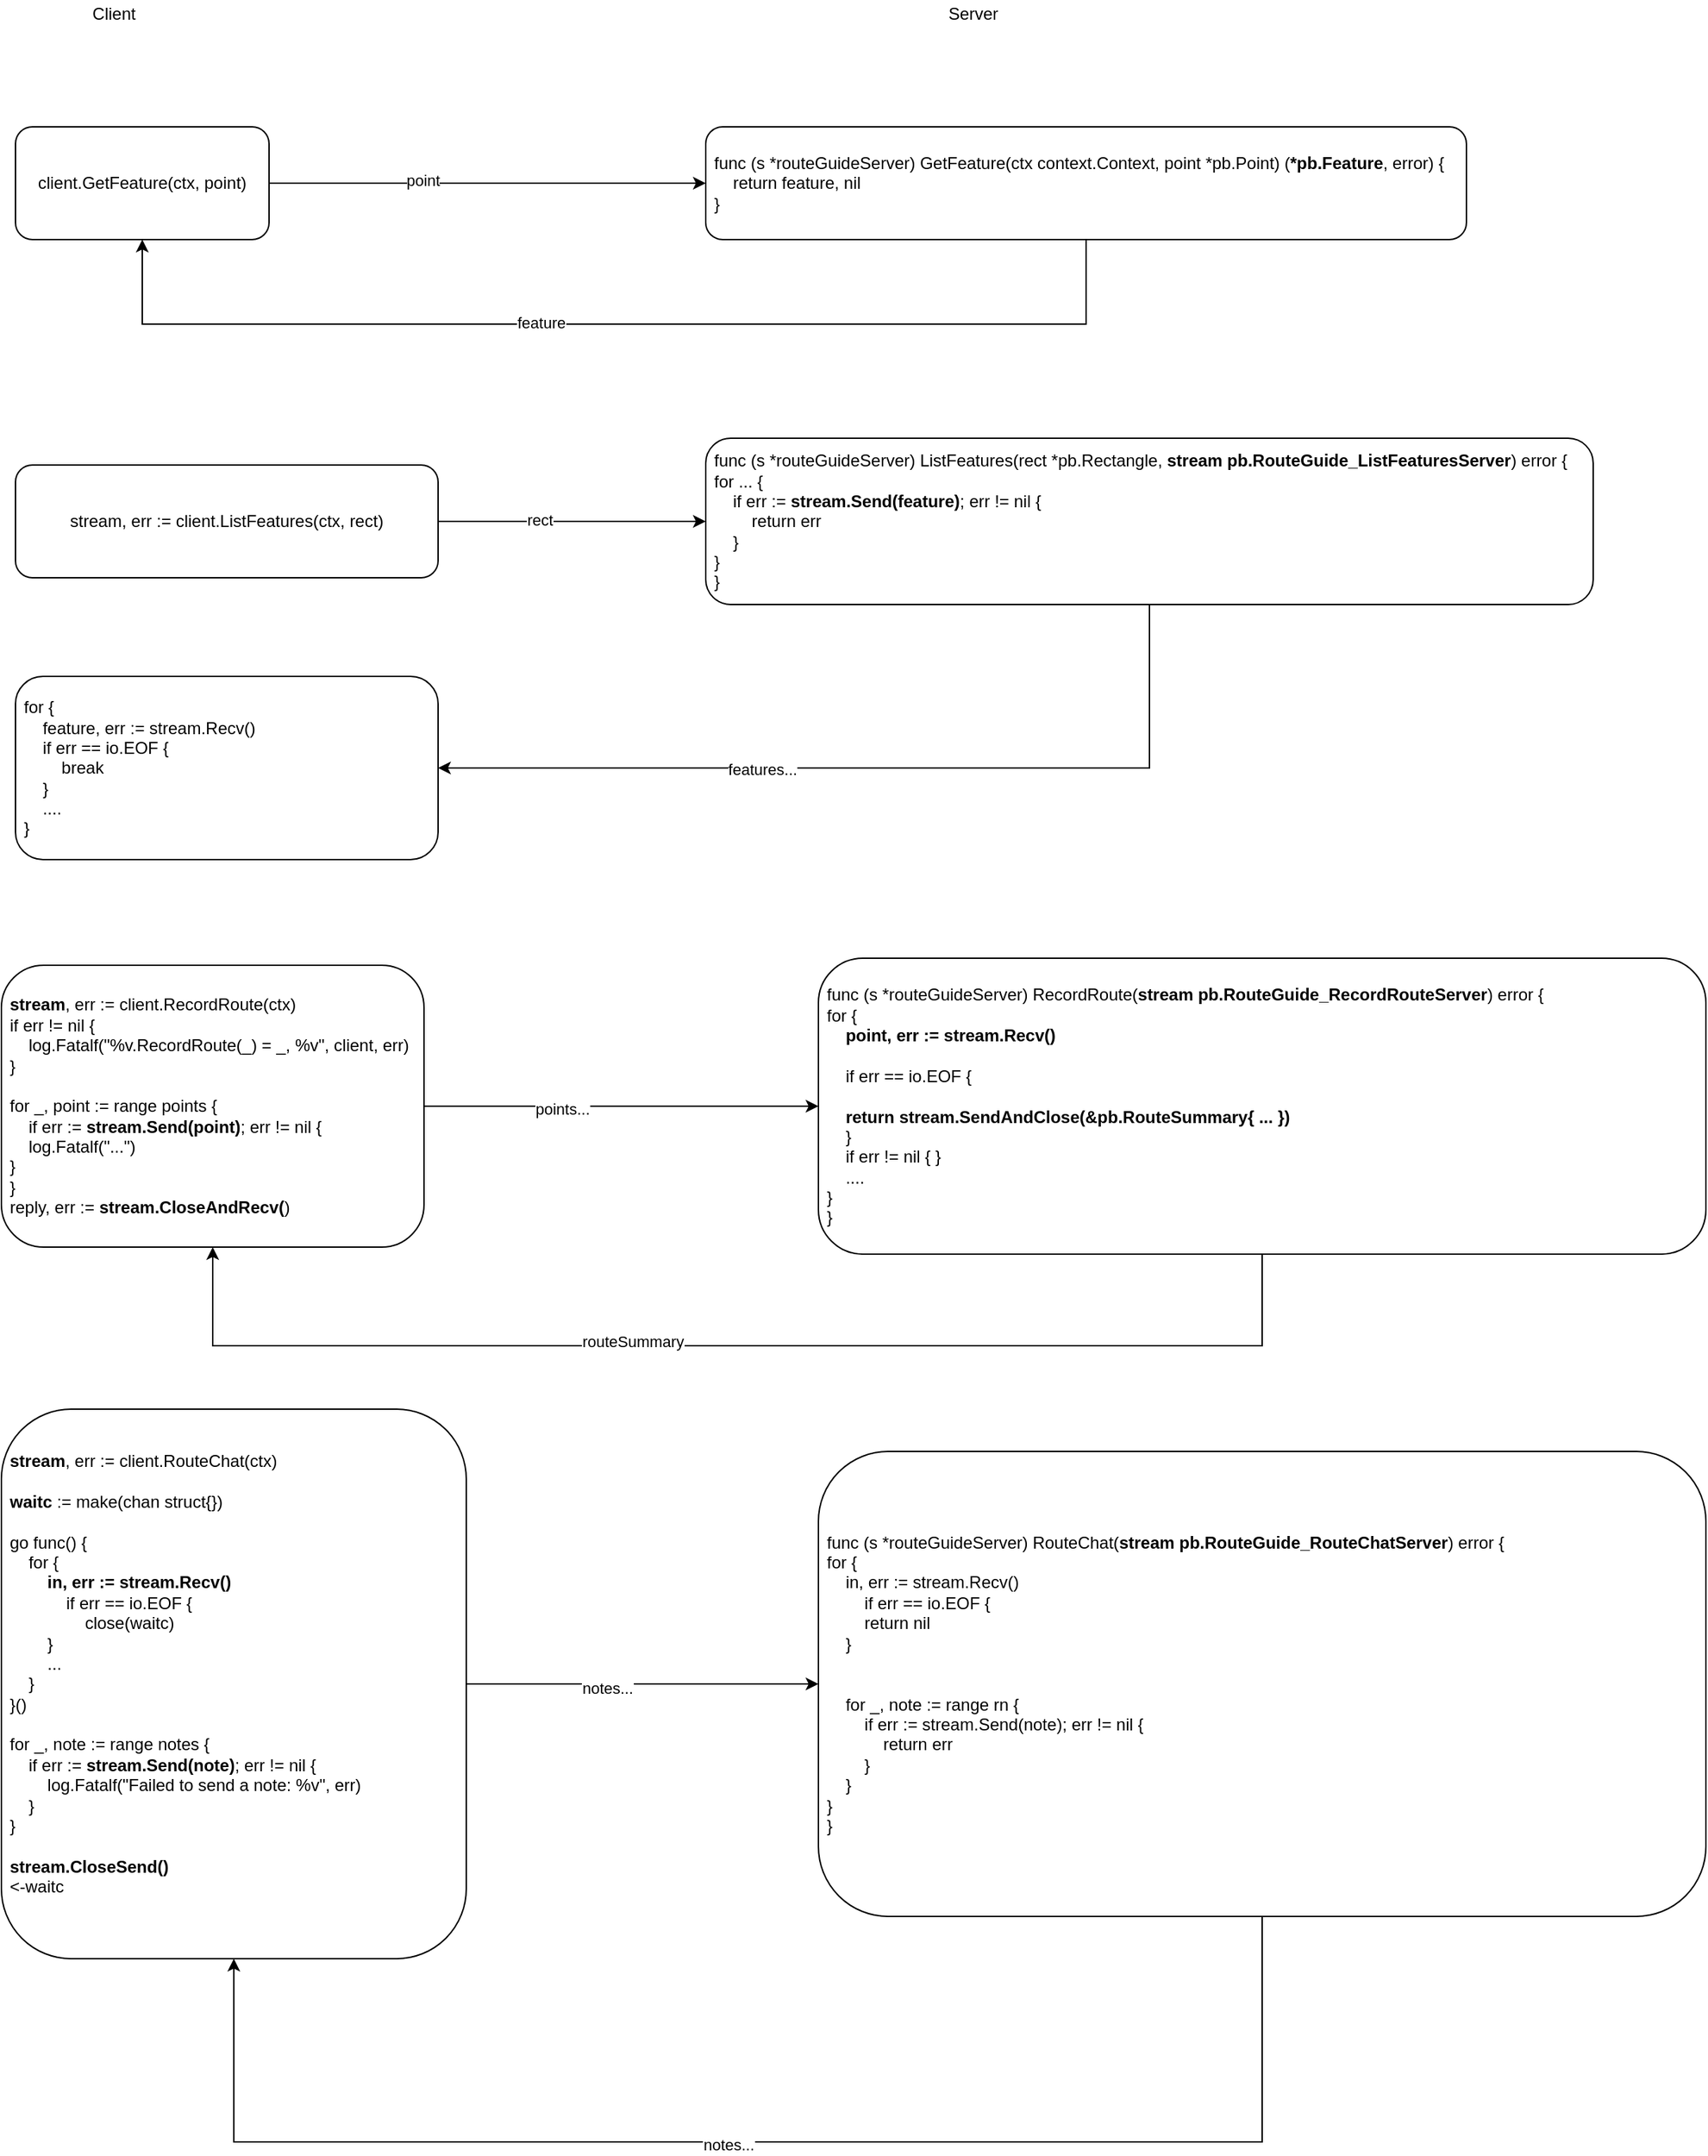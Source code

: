 <mxfile version="13.8.8" type="github"><diagram id="wRmP43SsWI7AOMotyjcP" name="Page-1"><mxGraphModel dx="1298" dy="808" grid="1" gridSize="10" guides="1" tooltips="1" connect="1" arrows="1" fold="1" page="1" pageScale="1" pageWidth="850" pageHeight="1100" math="0" shadow="0"><root><mxCell id="0"/><mxCell id="1" parent="0"/><mxCell id="JCsAxLKhCaBH9yNPR-UD-5" style="edgeStyle=orthogonalEdgeStyle;rounded=0;orthogonalLoop=1;jettySize=auto;html=1;entryX=0;entryY=0.5;entryDx=0;entryDy=0;" edge="1" parent="1" source="JCsAxLKhCaBH9yNPR-UD-1" target="JCsAxLKhCaBH9yNPR-UD-4"><mxGeometry relative="1" as="geometry"/></mxCell><mxCell id="JCsAxLKhCaBH9yNPR-UD-8" value="point" style="edgeLabel;html=1;align=center;verticalAlign=middle;resizable=0;points=[];" vertex="1" connectable="0" parent="JCsAxLKhCaBH9yNPR-UD-5"><mxGeometry x="-0.297" y="2" relative="1" as="geometry"><mxPoint as="offset"/></mxGeometry></mxCell><mxCell id="JCsAxLKhCaBH9yNPR-UD-1" value="client.GetFeature(ctx, point)" style="rounded=1;whiteSpace=wrap;html=1;" vertex="1" parent="1"><mxGeometry x="30" y="130" width="180" height="80" as="geometry"/></mxCell><mxCell id="JCsAxLKhCaBH9yNPR-UD-2" value="Client" style="text;html=1;strokeColor=none;fillColor=none;align=center;verticalAlign=middle;whiteSpace=wrap;rounded=0;" vertex="1" parent="1"><mxGeometry x="80" y="40" width="40" height="20" as="geometry"/></mxCell><mxCell id="JCsAxLKhCaBH9yNPR-UD-3" value="Server" style="text;html=1;strokeColor=none;fillColor=none;align=center;verticalAlign=middle;whiteSpace=wrap;rounded=0;" vertex="1" parent="1"><mxGeometry x="690" y="40" width="40" height="20" as="geometry"/></mxCell><mxCell id="JCsAxLKhCaBH9yNPR-UD-6" style="edgeStyle=orthogonalEdgeStyle;rounded=0;orthogonalLoop=1;jettySize=auto;html=1;entryX=0.5;entryY=1;entryDx=0;entryDy=0;exitX=0.5;exitY=1;exitDx=0;exitDy=0;" edge="1" parent="1" source="JCsAxLKhCaBH9yNPR-UD-4" target="JCsAxLKhCaBH9yNPR-UD-1"><mxGeometry relative="1" as="geometry"><Array as="points"><mxPoint x="790" y="270"/><mxPoint x="120" y="270"/></Array></mxGeometry></mxCell><mxCell id="JCsAxLKhCaBH9yNPR-UD-7" value="feature" style="edgeLabel;html=1;align=center;verticalAlign=middle;resizable=0;points=[];" vertex="1" connectable="0" parent="JCsAxLKhCaBH9yNPR-UD-6"><mxGeometry x="0.132" y="-1" relative="1" as="geometry"><mxPoint as="offset"/></mxGeometry></mxCell><mxCell id="JCsAxLKhCaBH9yNPR-UD-4" value="&lt;div&gt;func (s *routeGuideServer) GetFeature(ctx context.Context, point *pb.Point) (&lt;b&gt;*pb.Feature&lt;/b&gt;, error) {&lt;/div&gt;&lt;div&gt;&amp;nbsp; &amp;nbsp; return feature, nil&lt;/div&gt;&lt;div&gt;}&lt;/div&gt;" style="rounded=1;whiteSpace=wrap;html=1;align=left;spacingLeft=4;" vertex="1" parent="1"><mxGeometry x="520" y="130" width="540" height="80" as="geometry"/></mxCell><mxCell id="JCsAxLKhCaBH9yNPR-UD-12" style="edgeStyle=orthogonalEdgeStyle;rounded=0;orthogonalLoop=1;jettySize=auto;html=1;entryX=0;entryY=0.5;entryDx=0;entryDy=0;" edge="1" parent="1" source="JCsAxLKhCaBH9yNPR-UD-9" target="JCsAxLKhCaBH9yNPR-UD-11"><mxGeometry relative="1" as="geometry"/></mxCell><mxCell id="JCsAxLKhCaBH9yNPR-UD-13" value="rect" style="edgeLabel;html=1;align=center;verticalAlign=middle;resizable=0;points=[];" vertex="1" connectable="0" parent="JCsAxLKhCaBH9yNPR-UD-12"><mxGeometry x="-0.242" y="1" relative="1" as="geometry"><mxPoint as="offset"/></mxGeometry></mxCell><mxCell id="JCsAxLKhCaBH9yNPR-UD-9" value="&lt;span&gt;&#9;&lt;/span&gt;stream, err := client.ListFeatures(ctx, rect)" style="rounded=1;whiteSpace=wrap;html=1;" vertex="1" parent="1"><mxGeometry x="30" y="370" width="300" height="80" as="geometry"/></mxCell><mxCell id="JCsAxLKhCaBH9yNPR-UD-10" value="&lt;div&gt;for {&lt;/div&gt;&lt;div&gt;&amp;nbsp; &amp;nbsp;&amp;nbsp;&lt;span&gt;feature, err := stream.Recv()&lt;/span&gt;&lt;/div&gt;&lt;div&gt;&lt;span&gt;&lt;/span&gt;&amp;nbsp; &amp;nbsp; if err == io.EOF {&lt;/div&gt;&lt;div&gt;&lt;span&gt;&lt;/span&gt;&amp;nbsp; &amp;nbsp; &amp;nbsp; &amp;nbsp; break&lt;/div&gt;&lt;div&gt;&lt;span&gt;&lt;/span&gt;&amp;nbsp; &amp;nbsp; }&lt;/div&gt;&lt;div&gt;&amp;nbsp; &amp;nbsp; ....&lt;/div&gt;&lt;div&gt;}&lt;/div&gt;" style="rounded=1;whiteSpace=wrap;html=1;align=left;spacingLeft=4;" vertex="1" parent="1"><mxGeometry x="30" y="520" width="300" height="130" as="geometry"/></mxCell><mxCell id="JCsAxLKhCaBH9yNPR-UD-14" style="edgeStyle=orthogonalEdgeStyle;rounded=0;orthogonalLoop=1;jettySize=auto;html=1;entryX=1;entryY=0.5;entryDx=0;entryDy=0;exitX=0.5;exitY=1;exitDx=0;exitDy=0;" edge="1" parent="1" source="JCsAxLKhCaBH9yNPR-UD-11" target="JCsAxLKhCaBH9yNPR-UD-10"><mxGeometry relative="1" as="geometry"/></mxCell><mxCell id="JCsAxLKhCaBH9yNPR-UD-15" value="features..." style="edgeLabel;html=1;align=center;verticalAlign=middle;resizable=0;points=[];" vertex="1" connectable="0" parent="JCsAxLKhCaBH9yNPR-UD-14"><mxGeometry x="0.26" y="1" relative="1" as="geometry"><mxPoint as="offset"/></mxGeometry></mxCell><mxCell id="JCsAxLKhCaBH9yNPR-UD-11" value="func (s *routeGuideServer) ListFeatures(rect *pb.Rectangle, &lt;b&gt;stream pb.RouteGuide_ListFeaturesServer&lt;/b&gt;) error {&lt;br&gt;for ... {&lt;br&gt;&amp;nbsp; &amp;nbsp; if err := &lt;b&gt;stream.Send(feature)&lt;/b&gt;; err != nil {&lt;br&gt;&lt;div&gt;&lt;span&gt;&lt;/span&gt;&amp;nbsp; &amp;nbsp; &amp;nbsp; &amp;nbsp; return err&lt;/div&gt;&lt;div&gt;&lt;span&gt;&lt;/span&gt;&amp;nbsp; &amp;nbsp; }&lt;/div&gt;&lt;div&gt;}&lt;/div&gt;}" style="rounded=1;whiteSpace=wrap;html=1;align=left;spacingLeft=4;" vertex="1" parent="1"><mxGeometry x="520" y="351" width="630" height="118" as="geometry"/></mxCell><mxCell id="JCsAxLKhCaBH9yNPR-UD-19" style="edgeStyle=orthogonalEdgeStyle;rounded=0;orthogonalLoop=1;jettySize=auto;html=1;entryX=0;entryY=0.5;entryDx=0;entryDy=0;" edge="1" parent="1" source="JCsAxLKhCaBH9yNPR-UD-16" target="JCsAxLKhCaBH9yNPR-UD-17"><mxGeometry relative="1" as="geometry"/></mxCell><mxCell id="JCsAxLKhCaBH9yNPR-UD-20" value="points..." style="edgeLabel;html=1;align=center;verticalAlign=middle;resizable=0;points=[];" vertex="1" connectable="0" parent="JCsAxLKhCaBH9yNPR-UD-19"><mxGeometry x="-0.3" y="-2" relative="1" as="geometry"><mxPoint as="offset"/></mxGeometry></mxCell><mxCell id="JCsAxLKhCaBH9yNPR-UD-16" value="&lt;div&gt;&lt;div&gt;&lt;span&gt;&#9;&lt;/span&gt;&lt;b&gt;stream&lt;/b&gt;, err := client.RecordRoute(ctx)&lt;/div&gt;&lt;div&gt;&lt;span&gt;&#9;&lt;/span&gt;if err != nil {&lt;/div&gt;&lt;div&gt;&lt;span&gt;&lt;/span&gt;&amp;nbsp; &amp;nbsp; log.Fatalf(&quot;%v.RecordRoute(_) = _, %v&quot;, client, err)&lt;/div&gt;&lt;div&gt;&lt;span&gt;&#9;&lt;/span&gt;}&lt;/div&gt;&lt;div&gt;&lt;br&gt;&lt;/div&gt;&lt;div&gt;&lt;span&gt;&#9;&lt;/span&gt;for _, point := range points {&lt;/div&gt;&lt;div&gt;&lt;span&gt;&lt;/span&gt;&amp;nbsp; &amp;nbsp; if err := &lt;b&gt;stream.Send(point)&lt;/b&gt;; err != nil {&lt;/div&gt;&lt;div&gt;&lt;span&gt;&lt;/span&gt;&amp;nbsp; &amp;nbsp; log.Fatalf(&quot;...&quot;)&lt;/div&gt;&lt;div&gt;&lt;span&gt;&#9;&#9;&lt;/span&gt;}&lt;/div&gt;&lt;div&gt;&lt;span&gt;&#9;&lt;/span&gt;}&lt;/div&gt;&lt;div&gt;&lt;span&gt;&#9;&lt;/span&gt;reply, err := &lt;b&gt;stream.CloseAndRecv(&lt;/b&gt;)&lt;/div&gt;&lt;/div&gt;" style="rounded=1;whiteSpace=wrap;html=1;align=left;spacingLeft=4;" vertex="1" parent="1"><mxGeometry x="20" y="725" width="300" height="200" as="geometry"/></mxCell><mxCell id="JCsAxLKhCaBH9yNPR-UD-21" style="edgeStyle=orthogonalEdgeStyle;rounded=0;orthogonalLoop=1;jettySize=auto;html=1;entryX=0.5;entryY=1;entryDx=0;entryDy=0;exitX=0.5;exitY=1;exitDx=0;exitDy=0;" edge="1" parent="1" source="JCsAxLKhCaBH9yNPR-UD-17" target="JCsAxLKhCaBH9yNPR-UD-16"><mxGeometry relative="1" as="geometry"><Array as="points"><mxPoint x="915" y="995"/><mxPoint x="170" y="995"/></Array></mxGeometry></mxCell><mxCell id="JCsAxLKhCaBH9yNPR-UD-22" value="routeSummary" style="edgeLabel;html=1;align=center;verticalAlign=middle;resizable=0;points=[];" vertex="1" connectable="0" parent="JCsAxLKhCaBH9yNPR-UD-21"><mxGeometry x="0.164" y="-3" relative="1" as="geometry"><mxPoint as="offset"/></mxGeometry></mxCell><mxCell id="JCsAxLKhCaBH9yNPR-UD-17" value="func (s *routeGuideServer) RecordRoute(&lt;b&gt;stream pb.RouteGuide_RecordRouteServer&lt;/b&gt;) error {&lt;br&gt;&lt;div&gt;for {&lt;/div&gt;&lt;div&gt;&lt;span&gt;&lt;/span&gt;&amp;nbsp; &amp;nbsp; &lt;b&gt;point, err := stream.Recv()&lt;/b&gt;&lt;/div&gt;&lt;div&gt;&lt;br&gt;&lt;/div&gt;&lt;div&gt;&lt;span&gt;&lt;/span&gt;&amp;nbsp; &amp;nbsp; if err == io.EOF {&lt;/div&gt;&lt;div&gt;&lt;br&gt;&lt;/div&gt;&lt;div&gt;&lt;b&gt;&lt;span&gt;&lt;/span&gt;&amp;nbsp; &amp;nbsp; return stream.SendAndClose(&amp;amp;pb.RouteSummary{ ...&amp;nbsp;&lt;span&gt;})&lt;/span&gt;&lt;/b&gt;&lt;/div&gt;&lt;div&gt;&lt;span&gt;&lt;/span&gt;&amp;nbsp; &amp;nbsp; }&lt;/div&gt;&lt;div&gt;&lt;span&gt;&lt;/span&gt;&amp;nbsp; &amp;nbsp; if err != nil {&amp;nbsp;&lt;span&gt;}&lt;/span&gt;&lt;/div&gt;&lt;div&gt;&lt;span&gt;&amp;nbsp; &amp;nbsp; ....&lt;/span&gt;&lt;/div&gt;&lt;div&gt;}&lt;/div&gt;&lt;div&gt;&lt;/div&gt;}" style="rounded=1;whiteSpace=wrap;html=1;align=left;spacingLeft=4;" vertex="1" parent="1"><mxGeometry x="600" y="720" width="630" height="210" as="geometry"/></mxCell><mxCell id="JCsAxLKhCaBH9yNPR-UD-25" style="edgeStyle=orthogonalEdgeStyle;rounded=0;orthogonalLoop=1;jettySize=auto;html=1;entryX=0;entryY=0.5;entryDx=0;entryDy=0;" edge="1" parent="1" source="JCsAxLKhCaBH9yNPR-UD-23" target="JCsAxLKhCaBH9yNPR-UD-24"><mxGeometry relative="1" as="geometry"/></mxCell><mxCell id="JCsAxLKhCaBH9yNPR-UD-26" value="notes..." style="edgeLabel;html=1;align=center;verticalAlign=middle;resizable=0;points=[];" vertex="1" connectable="0" parent="JCsAxLKhCaBH9yNPR-UD-25"><mxGeometry x="-0.2" y="-3" relative="1" as="geometry"><mxPoint as="offset"/></mxGeometry></mxCell><mxCell id="JCsAxLKhCaBH9yNPR-UD-23" value="&lt;b&gt;stream&lt;/b&gt;, err := client.RouteChat(ctx)&lt;br&gt;&lt;br&gt;&lt;span&gt;&#9;&lt;/span&gt;&lt;b&gt;waitc&lt;/b&gt; := make(chan struct{})&lt;br&gt;&lt;br&gt;&lt;div&gt;go func() {&lt;/div&gt;&lt;div&gt;&lt;span&gt;&lt;/span&gt;&amp;nbsp; &amp;nbsp; for {&lt;/div&gt;&lt;div&gt;&lt;span&gt;&lt;/span&gt;&amp;nbsp; &amp;nbsp; &amp;nbsp; &amp;nbsp; &lt;b&gt;in, err := stream.Recv()&lt;/b&gt;&lt;/div&gt;&lt;div&gt;&lt;span&gt;&lt;/span&gt;&amp;nbsp; &amp;nbsp;&amp;nbsp;&amp;nbsp; &amp;nbsp; &amp;nbsp; &amp;nbsp; if err == io.EOF {&lt;/div&gt;&lt;div&gt;&lt;span&gt;&#9;&#9;&#9;&#9;&lt;/span&gt;&amp;nbsp; &amp;nbsp;&amp;nbsp;&amp;nbsp; &amp;nbsp;&amp;nbsp;&amp;nbsp; &amp;nbsp;&amp;nbsp;&amp;nbsp; &amp;nbsp;&amp;nbsp;close(waitc)&lt;/div&gt;&lt;div&gt;&amp;nbsp; &amp;nbsp;&amp;nbsp;&amp;nbsp; &amp;nbsp; }&lt;br&gt;&lt;/div&gt;&lt;div&gt;&amp;nbsp; &amp;nbsp; &amp;nbsp; &amp;nbsp; ...&lt;br&gt;&lt;/div&gt;&lt;div&gt;&amp;nbsp; &amp;nbsp; }&lt;br&gt;&lt;/div&gt;&lt;div&gt;&lt;span&gt;}()&lt;/span&gt;&lt;br&gt;&lt;/div&gt;&lt;div&gt;&lt;span&gt;&lt;br&gt;&lt;/span&gt;&lt;/div&gt;&lt;div&gt;&lt;div&gt;for _, note := range notes {&lt;/div&gt;&lt;div&gt;&lt;span&gt;&#9;&#9;&lt;/span&gt;&amp;nbsp; &amp;nbsp;&amp;nbsp;if err := &lt;b&gt;stream.Send(note)&lt;/b&gt;; err != nil {&lt;/div&gt;&lt;div&gt;&lt;span&gt;&#9;&#9;&#9;&lt;/span&gt;&amp;nbsp; &amp;nbsp;&amp;nbsp;&amp;nbsp; &amp;nbsp;&amp;nbsp;log.Fatalf(&quot;Failed to send a note: %v&quot;, err)&lt;/div&gt;&lt;div&gt;&lt;span&gt;&#9;&#9;&lt;/span&gt;&amp;nbsp; &amp;nbsp;&amp;nbsp;}&lt;/div&gt;&lt;div&gt;&lt;span&gt;&#9;&lt;/span&gt;}&lt;/div&gt;&lt;div&gt;&lt;br&gt;&lt;/div&gt;&lt;div&gt;&lt;b&gt;&lt;span&gt;&#9;&lt;/span&gt;stream.CloseSend()&lt;/b&gt;&lt;/div&gt;&lt;div&gt;&lt;span&gt;&#9;&lt;/span&gt;&amp;lt;-waitc&lt;/div&gt;&lt;/div&gt;&lt;div&gt;&lt;br&gt;&lt;/div&gt;" style="rounded=1;whiteSpace=wrap;html=1;align=left;spacingLeft=4;" vertex="1" parent="1"><mxGeometry x="20" y="1040" width="330" height="390" as="geometry"/></mxCell><mxCell id="JCsAxLKhCaBH9yNPR-UD-27" style="edgeStyle=orthogonalEdgeStyle;rounded=0;orthogonalLoop=1;jettySize=auto;html=1;entryX=0.5;entryY=1;entryDx=0;entryDy=0;exitX=0.5;exitY=1;exitDx=0;exitDy=0;" edge="1" parent="1" source="JCsAxLKhCaBH9yNPR-UD-24" target="JCsAxLKhCaBH9yNPR-UD-23"><mxGeometry relative="1" as="geometry"><Array as="points"><mxPoint x="915" y="1560"/><mxPoint x="185" y="1560"/></Array></mxGeometry></mxCell><mxCell id="JCsAxLKhCaBH9yNPR-UD-28" value="notes..." style="edgeLabel;html=1;align=center;verticalAlign=middle;resizable=0;points=[];" vertex="1" connectable="0" parent="JCsAxLKhCaBH9yNPR-UD-27"><mxGeometry x="0.057" y="2" relative="1" as="geometry"><mxPoint as="offset"/></mxGeometry></mxCell><mxCell id="JCsAxLKhCaBH9yNPR-UD-24" value="func (s *routeGuideServer) RouteChat(&lt;b&gt;stream pb.RouteGuide_RouteChatServer&lt;/b&gt;) error {&lt;br&gt;&lt;div&gt;for {&lt;/div&gt;&lt;div&gt;&lt;span&gt;&#9;&#9;&lt;/span&gt;&amp;nbsp; &amp;nbsp;&amp;nbsp;in, err := stream.Recv()&lt;/div&gt;&lt;div&gt;&lt;span&gt;&#9;&#9;&lt;/span&gt;&amp;nbsp; &amp;nbsp;&amp;nbsp;&amp;nbsp; &amp;nbsp;&amp;nbsp;if err == io.EOF {&lt;/div&gt;&lt;div&gt;&lt;span&gt;&#9;&#9;&#9;&lt;/span&gt;&amp;nbsp; &amp;nbsp;&amp;nbsp;&amp;nbsp; &amp;nbsp;&amp;nbsp;return nil&lt;/div&gt;&lt;div&gt;&lt;span&gt;&#9;&#9;&lt;/span&gt;&amp;nbsp; &amp;nbsp;&amp;nbsp;}&lt;/div&gt;&lt;div&gt;&lt;br&gt;&lt;/div&gt;&lt;div&gt;&lt;br&gt;&lt;/div&gt;&lt;div&gt;&lt;span&gt;&#9;&#9;&lt;/span&gt;&amp;nbsp; &amp;nbsp;&amp;nbsp;for _, note := range rn {&lt;/div&gt;&lt;div&gt;&lt;span&gt;&#9;&#9;&#9;&lt;/span&gt;&amp;nbsp; &amp;nbsp;&amp;nbsp;&amp;nbsp; &amp;nbsp;&amp;nbsp;if err := stream.Send(note); err != nil {&lt;/div&gt;&lt;div&gt;&lt;span&gt;&#9;&#9;&#9;&#9;&lt;/span&gt;&amp;nbsp; &amp;nbsp;&amp;nbsp;&amp;nbsp; &amp;nbsp;&amp;nbsp;&amp;nbsp; &amp;nbsp;&amp;nbsp;return err&lt;/div&gt;&lt;div&gt;&lt;span&gt;&#9;&#9;&#9;&lt;/span&gt;&amp;nbsp; &amp;nbsp;&amp;nbsp;&amp;nbsp; &amp;nbsp;&amp;nbsp;}&lt;/div&gt;&lt;div&gt;&lt;span&gt;&#9;&#9;&lt;/span&gt;&amp;nbsp; &amp;nbsp;&amp;nbsp;}&lt;/div&gt;&lt;div&gt;&lt;span&gt;&#9;&lt;/span&gt;}&lt;/div&gt;&lt;div&gt;}&lt;/div&gt;" style="rounded=1;whiteSpace=wrap;html=1;align=left;spacingLeft=4;" vertex="1" parent="1"><mxGeometry x="600" y="1070" width="630" height="330" as="geometry"/></mxCell></root></mxGraphModel></diagram></mxfile>